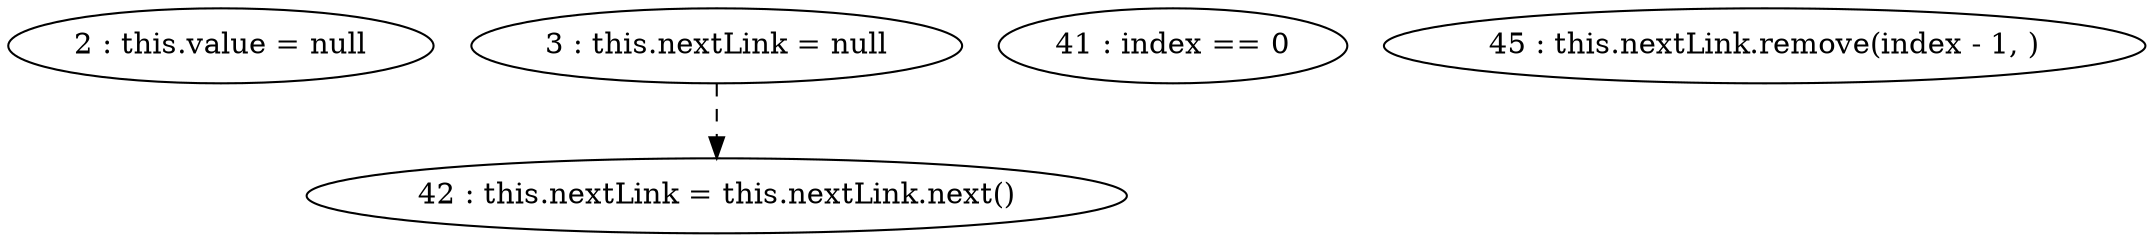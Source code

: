digraph G {
"2 : this.value = null"
"3 : this.nextLink = null"
"3 : this.nextLink = null" -> "42 : this.nextLink = this.nextLink.next()" [style=dashed]
"41 : index == 0"
"42 : this.nextLink = this.nextLink.next()"
"45 : this.nextLink.remove(index - 1, )"
}